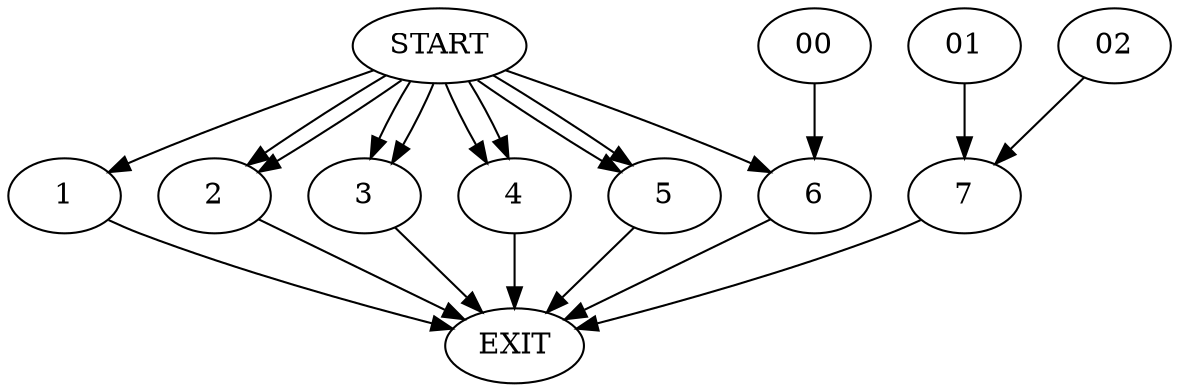 digraph { 
0 [label="START"];
1;
2;
3;
4;
5;
6;
7;
8[label="EXIT"];
0 -> 1;
0 -> 2;
0:s2 -> 2;
0:s3 -> 3;
0:s4 -> 3;
0:s5 -> 4;
0:s6 -> 4;
0:s7 -> 5;
0:s8 -> 5;
0:s9 -> 6;
00 -> 6;
01 -> 7;
02 -> 7;
1 -> 8;
2 -> 8;
3 -> 8;
4 -> 8;
5 -> 8;
6 -> 8;
7 -> 8;
}